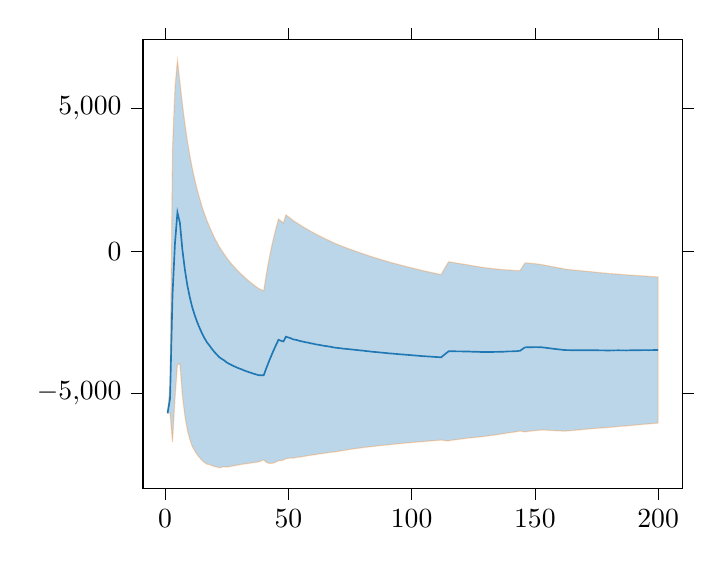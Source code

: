 % This file was created by tikzplotlib v0.9.1.
\begin{tikzpicture}

\definecolor{color0}{rgb}{1,0.498,0.055}
\definecolor{color1}{rgb}{0.122,0.467,0.706}

\begin{axis}[
tick align=outside,
tick pos=both,
x grid style={white!69.02!black},
xmin=-8.95, xmax=209.95,
xtick style={color=black},
y grid style={white!69.02!black},
ymin=-8311.366, ymax=7418.061,
ytick style={color=black}
]
\path [draw=color0, fill=color1, opacity=0.3]
(axis cs:1,-5683.549)
--(axis cs:1,-5683.549)
--(axis cs:2,-4664.836)
--(axis cs:3,3611.91)
--(axis cs:4,5733.029)
--(axis cs:5,6703.087)
--(axis cs:6,5941.798)
--(axis cs:7,5181.063)
--(axis cs:8,4495.959)
--(axis cs:9,3896.147)
--(axis cs:10,3376.323)
--(axis cs:11,2920.323)
--(axis cs:12,2525.157)
--(axis cs:13,2171.955)
--(axis cs:14,1855.642)
--(axis cs:15,1566.849)
--(axis cs:16,1307.315)
--(axis cs:17,1070.695)
--(axis cs:18,865.173)
--(axis cs:19,666.608)
--(axis cs:20,482.805)
--(axis cs:21,314.975)
--(axis cs:22,155.659)
--(axis cs:23,21.716)
--(axis cs:24,-103.628)
--(axis cs:25,-233.037)
--(axis cs:26,-344.648)
--(axis cs:27,-448.28)
--(axis cs:28,-547.517)
--(axis cs:29,-640.83)
--(axis cs:30,-729.086)
--(axis cs:31,-811.631)
--(axis cs:32,-894.283)
--(axis cs:33,-972.143)
--(axis cs:34,-1045.033)
--(axis cs:35,-1116.034)
--(axis cs:36,-1183.199)
--(axis cs:37,-1247.583)
--(axis cs:38,-1309.174)
--(axis cs:39,-1348.948)
--(axis cs:40,-1388.221)
--(axis cs:41,-832.682)
--(axis cs:42,-347.455)
--(axis cs:43,84.004)
--(axis cs:44,468.614)
--(axis cs:45,816.276)
--(axis cs:46,1132.042)
--(axis cs:47,1058.753)
--(axis cs:48,993.078)
--(axis cs:49,1275.229)
--(axis cs:50,1209.903)
--(axis cs:51,1144.431)
--(axis cs:52,1074.29)
--(axis cs:53,1021.85)
--(axis cs:54,963.285)
--(axis cs:55,906.122)
--(axis cs:56,853.673)
--(axis cs:57,800.475)
--(axis cs:58,754.792)
--(axis cs:59,702.053)
--(axis cs:60,657.201)
--(axis cs:61,605.778)
--(axis cs:62,563.912)
--(axis cs:63,519.85)
--(axis cs:64,475.178)
--(axis cs:65,433.392)
--(axis cs:66,393.704)
--(axis cs:67,353.561)
--(axis cs:68,311.458)
--(axis cs:69,271.136)
--(axis cs:70,236.534)
--(axis cs:71,202.337)
--(axis cs:72,166.771)
--(axis cs:73,134.735)
--(axis cs:74,102.3)
--(axis cs:75,70.542)
--(axis cs:76,38.9)
--(axis cs:77,8.975)
--(axis cs:78,-22.471)
--(axis cs:79,-53.795)
--(axis cs:80,-80.668)
--(axis cs:81,-111.033)
--(axis cs:82,-140.764)
--(axis cs:83,-169.463)
--(axis cs:84,-198.893)
--(axis cs:85,-225.692)
--(axis cs:86,-251.539)
--(axis cs:87,-277.925)
--(axis cs:88,-303.697)
--(axis cs:89,-329.331)
--(axis cs:90,-356.111)
--(axis cs:91,-381.185)
--(axis cs:92,-404.196)
--(axis cs:93,-427.304)
--(axis cs:94,-451.385)
--(axis cs:95,-475.032)
--(axis cs:96,-497.604)
--(axis cs:97,-519.212)
--(axis cs:98,-541.273)
--(axis cs:99,-563.881)
--(axis cs:100,-585.762)
--(axis cs:101,-607.312)
--(axis cs:102,-627.865)
--(axis cs:103,-649.029)
--(axis cs:104,-670.628)
--(axis cs:105,-689.617)
--(axis cs:106,-709.454)
--(axis cs:107,-727.434)
--(axis cs:108,-746.343)
--(axis cs:109,-765.797)
--(axis cs:110,-783.929)
--(axis cs:111,-802.54)
--(axis cs:112,-820.012)
--(axis cs:113,-659.492)
--(axis cs:114,-510.766)
--(axis cs:115,-372.254)
--(axis cs:116,-381.635)
--(axis cs:117,-397.349)
--(axis cs:118,-412.623)
--(axis cs:119,-427.401)
--(axis cs:120,-440.727)
--(axis cs:121,-455.249)
--(axis cs:122,-468.418)
--(axis cs:123,-482.313)
--(axis cs:124,-498.19)
--(axis cs:125,-514.947)
--(axis cs:126,-528.853)
--(axis cs:127,-540.735)
--(axis cs:128,-556.814)
--(axis cs:129,-570.141)
--(axis cs:130,-581.782)
--(axis cs:131,-593.653)
--(axis cs:132,-601.516)
--(axis cs:133,-611.932)
--(axis cs:134,-621.185)
--(axis cs:135,-629.964)
--(axis cs:136,-638.978)
--(axis cs:137,-646.943)
--(axis cs:138,-654.031)
--(axis cs:139,-655.27)
--(axis cs:140,-664.044)
--(axis cs:141,-672.627)
--(axis cs:142,-679.264)
--(axis cs:143,-682.271)
--(axis cs:144,-676.18)
--(axis cs:145,-535.533)
--(axis cs:146,-409.107)
--(axis cs:147,-411.893)
--(axis cs:148,-421.887)
--(axis cs:149,-431.226)
--(axis cs:150,-438.444)
--(axis cs:151,-448.833)
--(axis cs:152,-462.112)
--(axis cs:153,-473.788)
--(axis cs:154,-491.074)
--(axis cs:155,-508.178)
--(axis cs:156,-525.262)
--(axis cs:157,-542.114)
--(axis cs:158,-558.757)
--(axis cs:159,-575.441)
--(axis cs:160,-591.219)
--(axis cs:161,-607.478)
--(axis cs:162,-623.235)
--(axis cs:163,-634.298)
--(axis cs:164,-644.48)
--(axis cs:165,-654.839)
--(axis cs:166,-664.337)
--(axis cs:167,-673.141)
--(axis cs:168,-681.64)
--(axis cs:169,-689.371)
--(axis cs:170,-696.519)
--(axis cs:171,-704.58)
--(axis cs:172,-713.63)
--(axis cs:173,-720.566)
--(axis cs:174,-730.593)
--(axis cs:175,-739.594)
--(axis cs:176,-748.329)
--(axis cs:177,-757.658)
--(axis cs:178,-765.901)
--(axis cs:179,-775.238)
--(axis cs:180,-784.237)
--(axis cs:181,-788.032)
--(axis cs:182,-796.338)
--(axis cs:183,-800.698)
--(axis cs:184,-806.647)
--(axis cs:185,-816.081)
--(axis cs:186,-821.284)
--(axis cs:187,-831.565)
--(axis cs:188,-835.926)
--(axis cs:189,-840.501)
--(axis cs:190,-846.117)
--(axis cs:191,-852.141)
--(axis cs:192,-858.158)
--(axis cs:193,-863.358)
--(axis cs:194,-868.356)
--(axis cs:195,-873.984)
--(axis cs:196,-883.082)
--(axis cs:197,-888.313)
--(axis cs:198,-892.506)
--(axis cs:199,-898.529)
--(axis cs:200,-904.17)
--(axis cs:200,-6031.246)
--(axis cs:200,-6031.246)
--(axis cs:199,-6038.424)
--(axis cs:198,-6045.349)
--(axis cs:197,-6053.86)
--(axis cs:196,-6061.664)
--(axis cs:195,-6065.256)
--(axis cs:194,-6072.913)
--(axis cs:193,-6081.182)
--(axis cs:192,-6089.385)
--(axis cs:191,-6096.999)
--(axis cs:190,-6104.708)
--(axis cs:189,-6112.868)
--(axis cs:188,-6121.936)
--(axis cs:187,-6131.254)
--(axis cs:186,-6134.271)
--(axis cs:185,-6143.17)
--(axis cs:184,-6147.792)
--(axis cs:183,-6156.303)
--(axis cs:182,-6166.127)
--(axis cs:181,-6172.577)
--(axis cs:180,-6182.985)
--(axis cs:179,-6188.886)
--(axis cs:178,-6194.507)
--(axis cs:177,-6201.554)
--(axis cs:176,-6207.481)
--(axis cs:175,-6214.26)
--(axis cs:174,-6220.877)
--(axis cs:173,-6226.371)
--(axis cs:172,-6235.351)
--(axis cs:171,-6242.358)
--(axis cs:170,-6250.56)
--(axis cs:169,-6259.757)
--(axis cs:168,-6268.562)
--(axis cs:167,-6276.764)
--(axis cs:166,-6284.804)
--(axis cs:165,-6292.25)
--(axis cs:164,-6298.846)
--(axis cs:163,-6305.834)
--(axis cs:162,-6311.89)
--(axis cs:161,-6308.646)
--(axis cs:160,-6304.048)
--(axis cs:159,-6301.535)
--(axis cs:158,-6296.273)
--(axis cs:157,-6291.681)
--(axis cs:156,-6286.79)
--(axis cs:155,-6281.506)
--(axis cs:154,-6276.675)
--(axis cs:153,-6271.667)
--(axis cs:152,-6278.755)
--(axis cs:151,-6283.828)
--(axis cs:150,-6292.831)
--(axis cs:149,-6304.923)
--(axis cs:148,-6315.378)
--(axis cs:147,-6325.396)
--(axis cs:146,-6340.842)
--(axis cs:145,-6327.818)
--(axis cs:144,-6306.9)
--(axis cs:143,-6325.113)
--(axis cs:142,-6340.121)
--(axis cs:141,-6353.031)
--(axis cs:140,-6364.589)
--(axis cs:139,-6376.187)
--(axis cs:138,-6392.783)
--(axis cs:137,-6406.131)
--(axis cs:136,-6419.015)
--(axis cs:135,-6431.247)
--(axis cs:134,-6443.901)
--(axis cs:133,-6456.377)
--(axis cs:132,-6468.04)
--(axis cs:131,-6482.096)
--(axis cs:130,-6492.815)
--(axis cs:129,-6504.038)
--(axis cs:128,-6513.701)
--(axis cs:127,-6520.006)
--(axis cs:126,-6531.803)
--(axis cs:125,-6541.693)
--(axis cs:124,-6548.077)
--(axis cs:123,-6556.116)
--(axis cs:122,-6566.97)
--(axis cs:121,-6578.935)
--(axis cs:120,-6589.739)
--(axis cs:119,-6602.188)
--(axis cs:118,-6613.397)
--(axis cs:117,-6624.392)
--(axis cs:116,-6635.239)
--(axis cs:115,-6652.427)
--(axis cs:114,-6649.233)
--(axis cs:113,-6640.673)
--(axis cs:112,-6625.568)
--(axis cs:111,-6633.272)
--(axis cs:110,-6639.697)
--(axis cs:109,-6647.335)
--(axis cs:108,-6653.392)
--(axis cs:107,-6660.823)
--(axis cs:106,-6670.083)
--(axis cs:105,-6677.11)
--(axis cs:104,-6685.937)
--(axis cs:103,-6691.16)
--(axis cs:102,-6697.737)
--(axis cs:101,-6705.869)
--(axis cs:100,-6713.029)
--(axis cs:99,-6720.278)
--(axis cs:98,-6726.974)
--(axis cs:97,-6735.21)
--(axis cs:96,-6744.765)
--(axis cs:95,-6753.531)
--(axis cs:94,-6761.292)
--(axis cs:93,-6769.076)
--(axis cs:92,-6779.091)
--(axis cs:91,-6789.951)
--(axis cs:90,-6798.442)
--(axis cs:89,-6804.877)
--(axis cs:88,-6814.09)
--(axis cs:87,-6823.918)
--(axis cs:86,-6833.647)
--(axis cs:85,-6845.051)
--(axis cs:84,-6855.915)
--(axis cs:83,-6863.463)
--(axis cs:82,-6873.254)
--(axis cs:81,-6882.386)
--(axis cs:80,-6891.534)
--(axis cs:79,-6906.853)
--(axis cs:78,-6916.669)
--(axis cs:77,-6927.445)
--(axis cs:76,-6941.64)
--(axis cs:75,-6954.467)
--(axis cs:74,-6968.314)
--(axis cs:73,-6982.391)
--(axis cs:72,-6998.281)
--(axis cs:71,-7010.209)
--(axis cs:70,-7025.623)
--(axis cs:69,-7041.839)
--(axis cs:68,-7050.351)
--(axis cs:67,-7057.324)
--(axis cs:66,-7069.638)
--(axis cs:65,-7084.417)
--(axis cs:64,-7097.636)
--(axis cs:63,-7107.848)
--(axis cs:62,-7121.186)
--(axis cs:61,-7139.915)
--(axis cs:60,-7144.026)
--(axis cs:59,-7162.317)
--(axis cs:58,-7169.29)
--(axis cs:57,-7190.672)
--(axis cs:56,-7202.437)
--(axis cs:55,-7218.277)
--(axis cs:54,-7228.65)
--(axis cs:53,-7239.6)
--(axis cs:52,-7263.659)
--(axis cs:51,-7256.293)
--(axis cs:50,-7264.579)
--(axis cs:49,-7277.161)
--(axis cs:48,-7327.871)
--(axis cs:47,-7342.938)
--(axis cs:46,-7347.339)
--(axis cs:45,-7394.94)
--(axis cs:44,-7429.54)
--(axis cs:43,-7447.049)
--(axis cs:42,-7440.348)
--(axis cs:41,-7401.858)
--(axis cs:40,-7316.987)
--(axis cs:39,-7353.211)
--(axis cs:38,-7391.924)
--(axis cs:37,-7404.608)
--(axis cs:36,-7417.196)
--(axis cs:35,-7430.06)
--(axis cs:34,-7441.562)
--(axis cs:33,-7455.875)
--(axis cs:32,-7467.561)
--(axis cs:31,-7477.362)
--(axis cs:30,-7495.508)
--(axis cs:29,-7511.549)
--(axis cs:28,-7527.397)
--(axis cs:27,-7542.179)
--(axis cs:26,-7559.877)
--(axis cs:25,-7574.527)
--(axis cs:24,-7563.557)
--(axis cs:23,-7579.942)
--(axis cs:22,-7596.392)
--(axis cs:21,-7573.179)
--(axis cs:20,-7555.148)
--(axis cs:19,-7523.872)
--(axis cs:18,-7486.855)
--(axis cs:17,-7472.858)
--(axis cs:16,-7415.18)
--(axis cs:15,-7344.119)
--(axis cs:14,-7244.747)
--(axis cs:13,-7138.98)
--(axis cs:12,-7006.335)
--(axis cs:11,-6849.895)
--(axis cs:10,-6598.794)
--(axis cs:9,-6272.008)
--(axis cs:8,-5768.961)
--(axis cs:7,-5063.034)
--(axis cs:6,-3948.909)
--(axis cs:5,-3985.049)
--(axis cs:4,-5186.086)
--(axis cs:3,-6695.573)
--(axis cs:2,-5683.549)
--(axis cs:1,-5683.549)
--cycle;

\addplot [semithick, color1]
table {%
1 -5683.549
2 -5174.192
3 -1541.832
4 273.471
5 1359.019
6 996.444
7 59.015
8 -636.501
9 -1187.931
10 -1611.235
11 -1964.786
12 -2240.589
13 -2483.513
14 -2694.552
15 -2888.635
16 -3053.933
17 -3201.081
18 -3310.841
19 -3428.632
20 -3536.172
21 -3629.102
22 -3720.366
23 -3779.113
24 -3833.592
25 -3903.782
26 -3952.262
27 -3995.229
28 -4037.457
29 -4076.19
30 -4112.297
31 -4144.497
32 -4180.922
33 -4214.009
34 -4243.298
35 -4273.047
36 -4300.197
37 -4326.096
38 -4350.549
39 -4351.079
40 -4352.604
41 -4117.27
42 -3893.902
43 -3681.523
44 -3480.463
45 -3289.332
46 -3107.649
47 -3142.093
48 -3167.396
49 -3000.966
50 -3027.338
51 -3055.931
52 -3094.685
53 -3108.875
54 -3132.682
55 -3156.077
56 -3174.382
57 -3195.099
58 -3207.249
59 -3230.132
60 -3243.412
61 -3267.069
62 -3278.637
63 -3293.999
64 -3311.229
65 -3325.512
66 -3337.967
67 -3351.882
68 -3369.447
69 -3385.352
70 -3394.544
71 -3403.936
72 -3415.755
73 -3423.828
74 -3433.007
75 -3441.963
76 -3451.37
77 -3459.235
78 -3469.57
79 -3480.324
80 -3486.101
81 -3496.709
82 -3507.009
83 -3516.463
84 -3527.404
85 -3535.372
86 -3542.593
87 -3550.921
88 -3558.893
89 -3567.104
90 -3577.277
91 -3585.568
92 -3591.644
93 -3598.19
94 -3606.338
95 -3614.281
96 -3621.184
97 -3627.211
98 -3634.123
99 -3642.079
100 -3649.395
101 -3656.59
102 -3662.801
103 -3670.095
104 -3678.283
105 -3683.363
106 -3689.769
107 -3694.129
108 -3699.868
109 -3706.566
110 -3711.813
111 -3717.906
112 -3722.79
113 -3650.082
114 -3579.999
115 -3512.34
116 -3508.437
117 -3510.871
118 -3513.01
119 -3514.794
120 -3515.233
121 -3517.092
122 -3517.694
123 -3519.215
124 -3523.134
125 -3528.32
126 -3530.328
127 -3530.371
128 -3535.257
129 -3537.09
130 -3537.299
131 -3537.875
132 -3534.778
133 -3534.154
134 -3532.543
135 -3530.606
136 -3528.997
137 -3526.537
138 -3523.407
139 -3515.729
140 -3514.317
141 -3512.829
142 -3509.693
143 -3503.692
144 -3491.54
145 -3431.675
146 -3374.974
147 -3368.644
148 -3368.632
149 -3368.075
150 -3365.637
151 -3366.33
152 -3370.434
153 -3372.727
154 -3383.875
155 -3394.842
156 -3406.026
157 -3416.897
158 -3427.515
159 -3438.488
160 -3447.634
161 -3458.062
162 -3467.563
163 -3470.066
164 -3471.663
165 -3473.544
166 -3474.57
167 -3474.953
168 -3475.101
169 -3474.564
170 -3473.539
171 -3473.469
172 -3474.491
173 -3473.469
174 -3475.735
175 -3476.927
176 -3477.905
177 -3479.606
178 -3480.204
179 -3482.062
180 -3483.611
181 -3480.305
182 -3481.233
183 -3478.501
184 -3477.22
185 -3479.626
186 -3477.777
187 -3481.409
188 -3478.931
189 -3476.685
190 -3475.412
191 -3474.57
192 -3473.771
193 -3472.27
194 -3470.635
195 -3469.62
196 -3472.373
197 -3471.087
198 -3468.928
199 -3468.477
200 -3467.708
};
\end{axis}

\end{tikzpicture}
